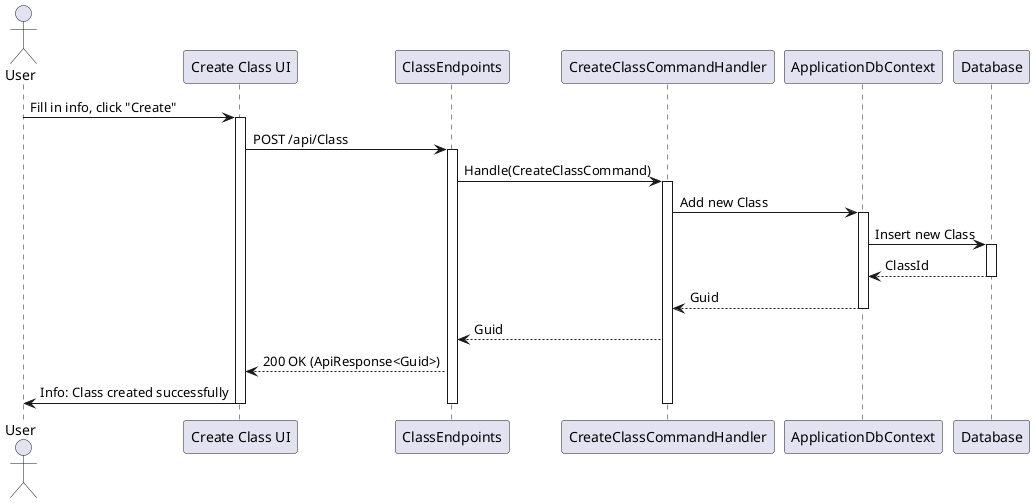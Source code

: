 @startuml
actor User
participant "Create Class UI" as UI
participant ClassEndpoints
participant CreateClassCommandHandler as Handler
participant ApplicationDbContext
participant Database

User -> UI : Fill in info, click "Create"
activate UI
UI -> ClassEndpoints : POST /api/Class
activate ClassEndpoints
ClassEndpoints -> Handler : Handle(CreateClassCommand)
activate Handler
Handler -> ApplicationDbContext : Add new Class
activate ApplicationDbContext
ApplicationDbContext -> Database : Insert new Class
activate Database
Database --> ApplicationDbContext : ClassId
deactivate Database
ApplicationDbContext --> Handler : Guid
deactivate ApplicationDbContext
Handler --> ClassEndpoints : Guid
ClassEndpoints --> UI : 200 OK (ApiResponse<Guid>)
UI -> User : Info: Class created successfully
deactivate Handler
deactivate ClassEndpoints
deactivate UI
@enduml